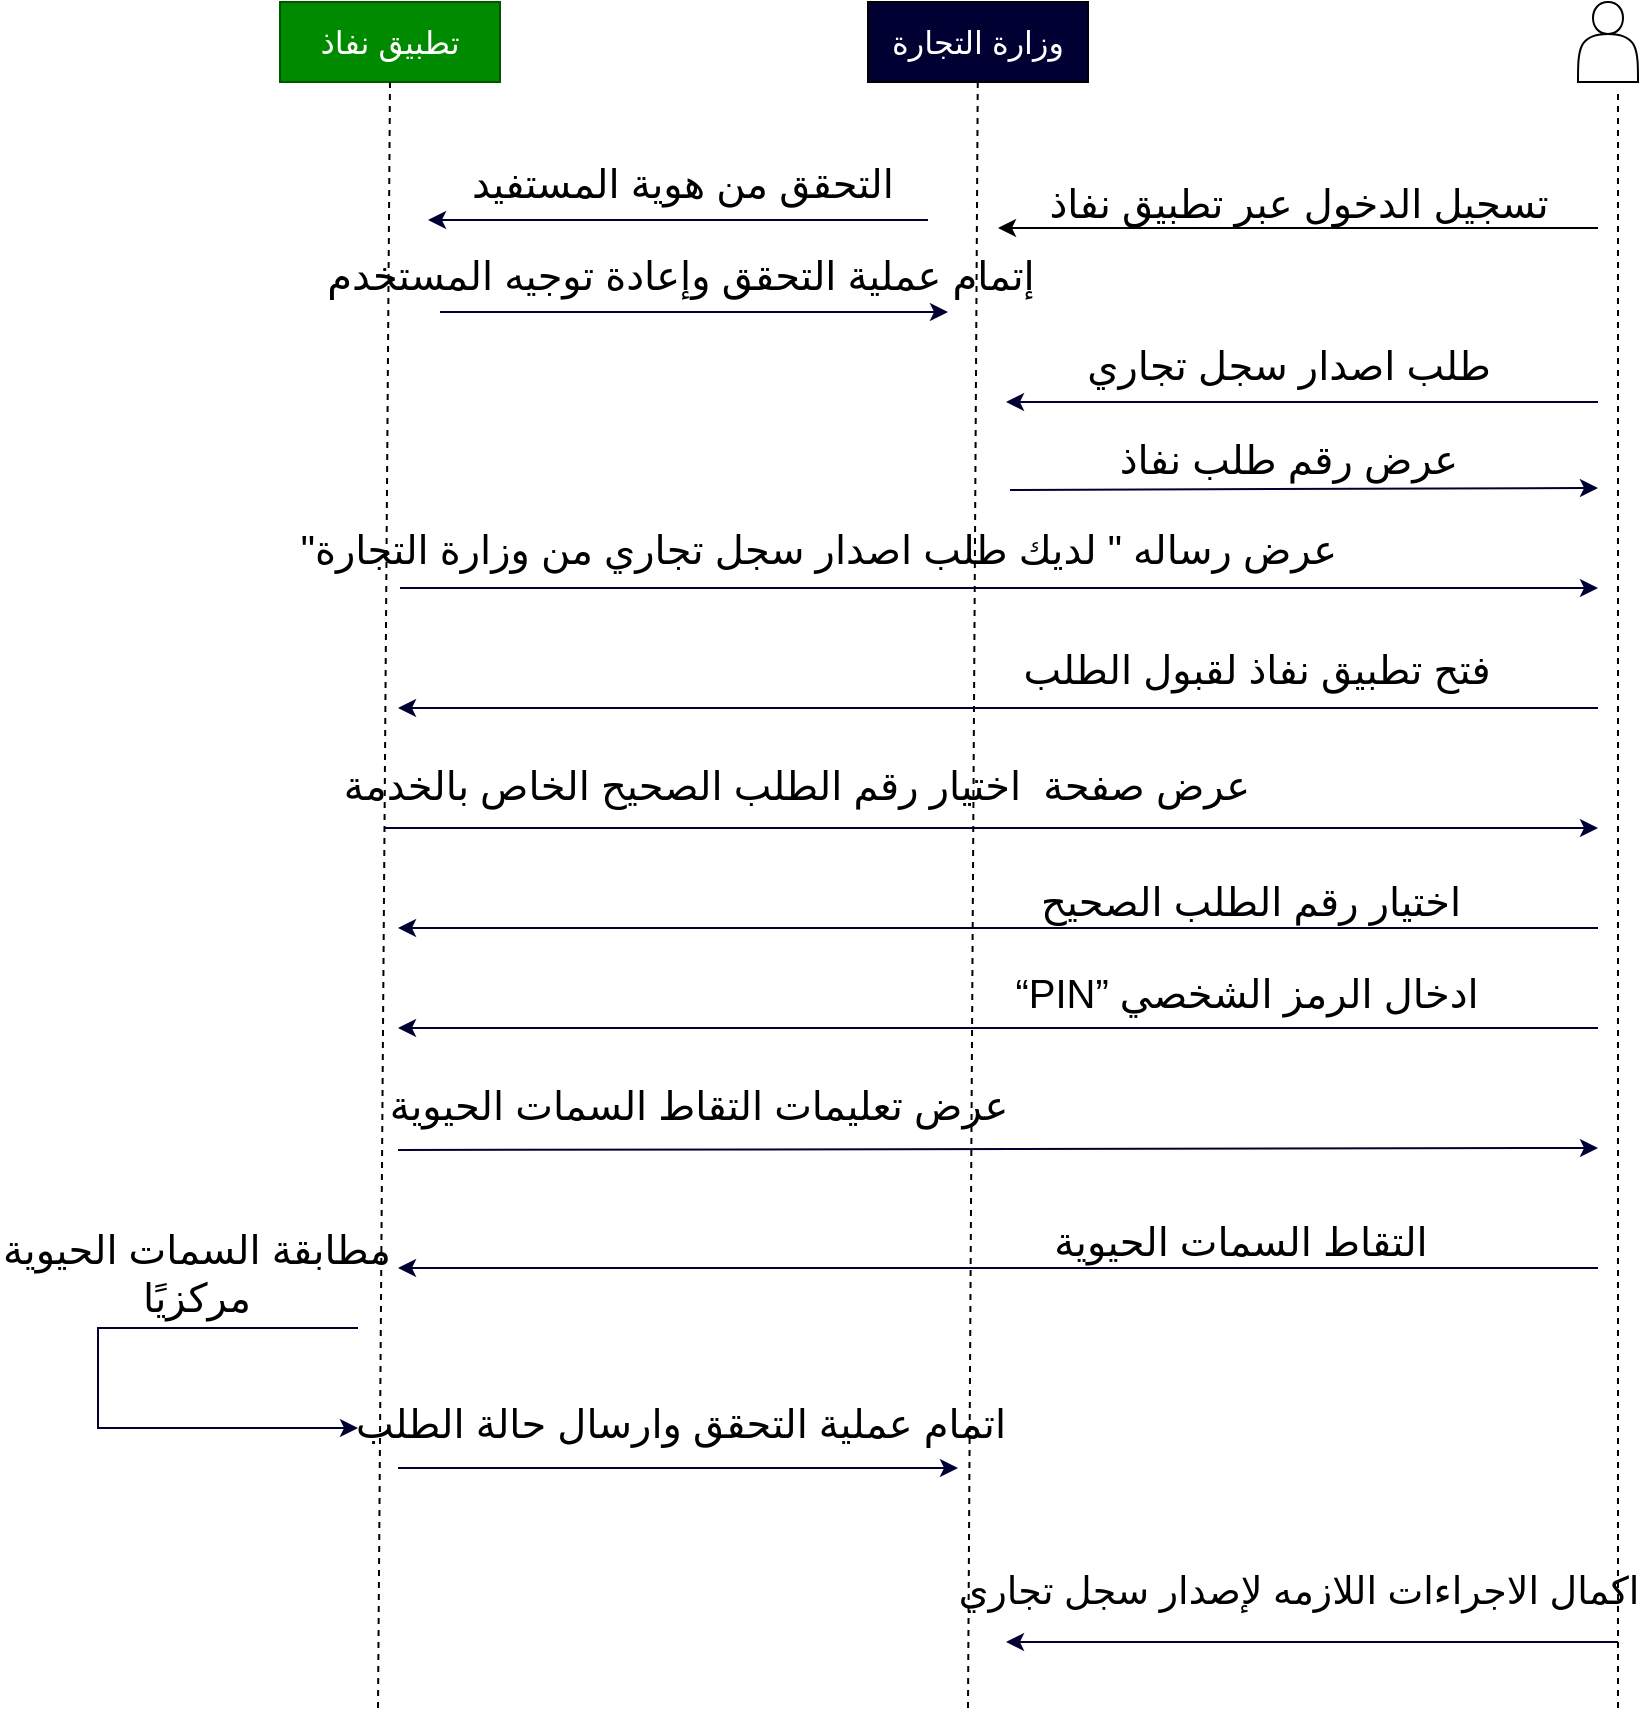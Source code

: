 <mxfile version="20.5.3" type="github">
  <diagram id="zakXt2mR-U0YP79S-Iq2" name="Page-1">
    <mxGraphModel dx="1240" dy="689" grid="1" gridSize="10" guides="1" tooltips="1" connect="1" arrows="1" fold="1" page="1" pageScale="1" pageWidth="3300" pageHeight="4681" math="0" shadow="0">
      <root>
        <mxCell id="0" />
        <mxCell id="1" parent="0" />
        <mxCell id="eNSrUANOF6Io8pQ0f3hf-1" value="تطبيق نفاذ" style="rounded=0;whiteSpace=wrap;html=1;strokeColor=#005700;fillColor=#008a00;fontColor=#ffffff;fontSize=16;" parent="1" vertex="1">
          <mxGeometry x="131" y="267" width="110" height="40" as="geometry" />
        </mxCell>
        <mxCell id="eNSrUANOF6Io8pQ0f3hf-10" value="" style="endArrow=classic;html=1;rounded=0;fontSize=10;fillColor=#0050ef;strokeColor=#000033;" parent="1" edge="1">
          <mxGeometry width="50" height="50" relative="1" as="geometry">
            <mxPoint x="790" y="467" as="sourcePoint" />
            <mxPoint x="494" y="467" as="targetPoint" />
          </mxGeometry>
        </mxCell>
        <mxCell id="eNSrUANOF6Io8pQ0f3hf-13" value="&lt;font style=&quot;font-size: 20px;&quot;&gt;طلب اصدار سجل تجاري&lt;/font&gt;" style="text;html=1;align=center;verticalAlign=middle;resizable=0;points=[];autosize=1;strokeColor=none;fillColor=none;fontSize=20;" parent="1" vertex="1">
          <mxGeometry x="545" y="430" width="180" height="36" as="geometry" />
        </mxCell>
        <mxCell id="eNSrUANOF6Io8pQ0f3hf-16" value="" style="endArrow=classic;html=1;rounded=0;fontSize=10;strokeColor=#000033;" parent="1" edge="1">
          <mxGeometry width="50" height="50" relative="1" as="geometry">
            <mxPoint x="496" y="511" as="sourcePoint" />
            <mxPoint x="790" y="510" as="targetPoint" />
          </mxGeometry>
        </mxCell>
        <mxCell id="eNSrUANOF6Io8pQ0f3hf-17" value="&lt;font style=&quot;font-size: 20px;&quot;&gt;عرض رقم طلب نفاذ&lt;/font&gt;" style="text;html=1;align=center;verticalAlign=middle;resizable=0;points=[];autosize=1;strokeColor=none;fillColor=none;fontSize=20;" parent="1" vertex="1">
          <mxGeometry x="560" y="477" width="150" height="36" as="geometry" />
        </mxCell>
        <mxCell id="xGgf0CI4h1DL1v2N1gYJ-4" value="&lt;font style=&quot;font-size: 20px;&quot;&gt;&quot;عرض رساله &quot; لديك طلب اصدار سجل تجاري من وزارة التجارة&lt;br style=&quot;font-size: 20px;&quot;&gt;&lt;/font&gt;" style="text;html=1;align=center;verticalAlign=middle;resizable=0;points=[];autosize=1;strokeColor=none;fillColor=none;fontSize=20;" parent="1" vertex="1">
          <mxGeometry x="180" y="522" width="440" height="36" as="geometry" />
        </mxCell>
        <mxCell id="xGgf0CI4h1DL1v2N1gYJ-5" value="" style="endArrow=classic;html=1;rounded=0;strokeColor=#000033;" parent="1" edge="1">
          <mxGeometry width="50" height="50" relative="1" as="geometry">
            <mxPoint x="790" y="620" as="sourcePoint" />
            <mxPoint x="190" y="620" as="targetPoint" />
          </mxGeometry>
        </mxCell>
        <mxCell id="xGgf0CI4h1DL1v2N1gYJ-6" value="فتح تطبيق نفاذ لقبول الطلب" style="text;html=1;align=center;verticalAlign=middle;resizable=0;points=[];autosize=1;strokeColor=none;fillColor=none;fontSize=20;" parent="1" vertex="1">
          <mxGeometry x="523" y="582" width="192" height="36" as="geometry" />
        </mxCell>
        <mxCell id="xGgf0CI4h1DL1v2N1gYJ-7" value="" style="endArrow=classic;html=1;rounded=0;strokeColor=#000033;" parent="1" edge="1">
          <mxGeometry width="50" height="50" relative="1" as="geometry">
            <mxPoint x="183" y="680" as="sourcePoint" />
            <mxPoint x="790" y="680" as="targetPoint" />
          </mxGeometry>
        </mxCell>
        <mxCell id="xGgf0CI4h1DL1v2N1gYJ-8" value="عرض صفحة&amp;nbsp; اختيار رقم الطلب الصحيح الخاص بالخدمة" style="text;html=1;align=center;verticalAlign=middle;resizable=0;points=[];autosize=1;strokeColor=none;fillColor=none;fontSize=20;" parent="1" vertex="1">
          <mxGeometry x="195" y="640" width="387" height="36" as="geometry" />
        </mxCell>
        <mxCell id="xGgf0CI4h1DL1v2N1gYJ-9" value="" style="endArrow=classic;html=1;rounded=0;strokeColor=#000033;" parent="1" edge="1">
          <mxGeometry width="50" height="50" relative="1" as="geometry">
            <mxPoint x="790" y="730" as="sourcePoint" />
            <mxPoint x="190" y="730" as="targetPoint" />
          </mxGeometry>
        </mxCell>
        <mxCell id="xGgf0CI4h1DL1v2N1gYJ-10" value="اختيار رقم الطلب الصحيح" style="text;html=1;align=center;verticalAlign=middle;resizable=0;points=[];autosize=1;strokeColor=none;fillColor=none;fontSize=20;" parent="1" vertex="1">
          <mxGeometry x="523" y="698" width="185" height="36" as="geometry" />
        </mxCell>
        <mxCell id="xGgf0CI4h1DL1v2N1gYJ-12" value="&lt;font style=&quot;font-size: 20px;&quot;&gt;عرض تعليمات التقاط السمات الحيوية&lt;/font&gt;" style="text;html=1;align=center;verticalAlign=middle;resizable=0;points=[];autosize=1;strokeColor=none;fillColor=none;fontSize=20;" parent="1" vertex="1">
          <mxGeometry x="212" y="800" width="256" height="36" as="geometry" />
        </mxCell>
        <mxCell id="xGgf0CI4h1DL1v2N1gYJ-14" value="" style="endArrow=classic;html=1;rounded=0;strokeColor=#000033;" parent="1" edge="1">
          <mxGeometry width="50" height="50" relative="1" as="geometry">
            <mxPoint x="790" y="900" as="sourcePoint" />
            <mxPoint x="190" y="900" as="targetPoint" />
          </mxGeometry>
        </mxCell>
        <mxCell id="xGgf0CI4h1DL1v2N1gYJ-15" value="التقاط السمات الحيوية" style="text;html=1;align=center;verticalAlign=middle;resizable=0;points=[];autosize=1;strokeColor=none;fillColor=none;fontSize=20;" parent="1" vertex="1">
          <mxGeometry x="534" y="868" width="154" height="36" as="geometry" />
        </mxCell>
        <mxCell id="xGgf0CI4h1DL1v2N1gYJ-20" value="" style="endArrow=classic;html=1;rounded=0;fontSize=10;strokeColor=#000033;" parent="1" edge="1">
          <mxGeometry width="50" height="50" relative="1" as="geometry">
            <mxPoint x="170" y="930" as="sourcePoint" />
            <mxPoint x="170" y="980" as="targetPoint" />
            <Array as="points">
              <mxPoint x="170" y="930" />
              <mxPoint x="40" y="930" />
              <mxPoint x="40" y="980" />
            </Array>
          </mxGeometry>
        </mxCell>
        <mxCell id="xGgf0CI4h1DL1v2N1gYJ-21" value="مطابقة السمات الحيوية&lt;br style=&quot;font-size: 20px;&quot;&gt;مركزيًا" style="text;html=1;align=center;verticalAlign=middle;resizable=0;points=[];autosize=1;strokeColor=none;fillColor=none;fontSize=20;" parent="1" vertex="1">
          <mxGeometry x="8" y="872" width="161" height="60" as="geometry" />
        </mxCell>
        <mxCell id="xGgf0CI4h1DL1v2N1gYJ-24" value="" style="endArrow=classic;html=1;rounded=0;strokeColor=#000033;" parent="1" edge="1">
          <mxGeometry width="50" height="50" relative="1" as="geometry">
            <mxPoint x="190" y="1000" as="sourcePoint" />
            <mxPoint x="470" y="1000" as="targetPoint" />
          </mxGeometry>
        </mxCell>
        <mxCell id="xGgf0CI4h1DL1v2N1gYJ-25" value="اتمام عملية التحقق وارسال حالة الطلب" style="text;html=1;align=center;verticalAlign=middle;resizable=0;points=[];autosize=1;strokeColor=none;fillColor=none;fontSize=20;" parent="1" vertex="1">
          <mxGeometry x="199" y="959" width="263" height="36" as="geometry" />
        </mxCell>
        <mxCell id="xGgf0CI4h1DL1v2N1gYJ-27" value="اكمال الاجراءات اللازمه لإصدار سجل تجاري" style="text;html=1;align=center;verticalAlign=middle;resizable=0;points=[];autosize=1;strokeColor=none;fillColor=none;fontSize=19;" parent="1" vertex="1">
          <mxGeometry x="490" y="1044" width="300" height="35" as="geometry" />
        </mxCell>
        <mxCell id="NImPXQZJimW4r6h6MOMr-3" value="&lt;font style=&quot;font-size: 16px;&quot;&gt;وزارة التجارة&lt;/font&gt;" style="rounded=0;whiteSpace=wrap;html=1;strokeColor=#000000;fillColor=#000033;fontColor=#ffffff;" parent="1" vertex="1">
          <mxGeometry x="425" y="267" width="110" height="40" as="geometry" />
        </mxCell>
        <mxCell id="xGgf0CI4h1DL1v2N1gYJ-33" value="" style="endArrow=none;dashed=1;html=1;rounded=0;" parent="1" target="NImPXQZJimW4r6h6MOMr-3" edge="1">
          <mxGeometry width="50" height="50" relative="1" as="geometry">
            <mxPoint x="475" y="1120" as="sourcePoint" />
            <mxPoint x="480" y="380" as="targetPoint" />
            <Array as="points" />
          </mxGeometry>
        </mxCell>
        <mxCell id="xGgf0CI4h1DL1v2N1gYJ-36" value="" style="endArrow=classic;html=1;rounded=0;strokeColor=#000033;" parent="1" edge="1">
          <mxGeometry width="50" height="50" relative="1" as="geometry">
            <mxPoint x="790" y="780" as="sourcePoint" />
            <mxPoint x="190" y="780" as="targetPoint" />
          </mxGeometry>
        </mxCell>
        <mxCell id="xGgf0CI4h1DL1v2N1gYJ-41" value="&lt;font style=&quot;font-size: 20px;&quot;&gt;“PIN” ادخال الرمز الشخصي&lt;/font&gt;" style="text;html=1;align=center;verticalAlign=middle;resizable=0;points=[];autosize=1;strokeColor=none;fillColor=none;fontSize=20;" parent="1" vertex="1">
          <mxGeometry x="508" y="744" width="211" height="36" as="geometry" />
        </mxCell>
        <mxCell id="NImPXQZJimW4r6h6MOMr-1" value="" style="shape=actor;whiteSpace=wrap;html=1;strokeColor=default;verticalAlign=middle;fontStyle=0" parent="1" vertex="1">
          <mxGeometry x="780" y="267" width="30" height="40" as="geometry" />
        </mxCell>
        <mxCell id="n3JpCRL7r8352i-QcBVY-1" value="" style="endArrow=none;dashed=1;html=1;rounded=0;" parent="1" edge="1">
          <mxGeometry width="50" height="50" relative="1" as="geometry">
            <mxPoint x="800" y="1120" as="sourcePoint" />
            <mxPoint x="800" y="310" as="targetPoint" />
          </mxGeometry>
        </mxCell>
        <mxCell id="mGfSj0SXroHUIqfUnFye-7" value="" style="endArrow=classic;html=1;rounded=0;strokeColor=#000033;" edge="1" parent="1">
          <mxGeometry width="50" height="50" relative="1" as="geometry">
            <mxPoint x="191" y="560" as="sourcePoint" />
            <mxPoint x="790" y="560" as="targetPoint" />
          </mxGeometry>
        </mxCell>
        <mxCell id="mGfSj0SXroHUIqfUnFye-8" value="" style="endArrow=none;dashed=1;html=1;rounded=0;entryX=0.5;entryY=1;entryDx=0;entryDy=0;" edge="1" parent="1" target="eNSrUANOF6Io8pQ0f3hf-1">
          <mxGeometry width="50" height="50" relative="1" as="geometry">
            <mxPoint x="180" y="1120" as="sourcePoint" />
            <mxPoint x="184.29" y="380" as="targetPoint" />
            <Array as="points" />
          </mxGeometry>
        </mxCell>
        <mxCell id="mGfSj0SXroHUIqfUnFye-11" value="" style="endArrow=classic;html=1;rounded=0;strokeColor=#000033;exitX=0.01;exitY=1.033;exitDx=0;exitDy=0;exitPerimeter=0;" edge="1" parent="1">
          <mxGeometry width="50" height="50" relative="1" as="geometry">
            <mxPoint x="190" y="840.99" as="sourcePoint" />
            <mxPoint x="790" y="840" as="targetPoint" />
          </mxGeometry>
        </mxCell>
        <mxCell id="mGfSj0SXroHUIqfUnFye-25" value="&lt;font style=&quot;font-size: 20px;&quot;&gt;تسجيل الدخول عبر تطبيق نفاذ&lt;/font&gt;" style="text;html=1;align=center;verticalAlign=middle;resizable=0;points=[];autosize=1;strokeColor=none;fillColor=none;fontSize=20;" vertex="1" parent="1">
          <mxGeometry x="535" y="349" width="210" height="36" as="geometry" />
        </mxCell>
        <mxCell id="mGfSj0SXroHUIqfUnFye-26" value="&lt;font style=&quot;font-size: 20px;&quot;&gt;التحقق من هوية المستفيد&lt;/font&gt;" style="text;html=1;align=center;verticalAlign=middle;resizable=0;points=[];autosize=1;strokeColor=none;fillColor=none;fontSize=20;" vertex="1" parent="1">
          <mxGeometry x="246" y="339" width="172" height="36" as="geometry" />
        </mxCell>
        <mxCell id="mGfSj0SXroHUIqfUnFye-27" value="" style="endArrow=classic;html=1;rounded=0;fontSize=10;fillColor=#0050ef;strokeColor=#000033;" edge="1" parent="1">
          <mxGeometry width="50" height="50" relative="1" as="geometry">
            <mxPoint x="455" y="376" as="sourcePoint" />
            <mxPoint x="205" y="376" as="targetPoint" />
          </mxGeometry>
        </mxCell>
        <mxCell id="mGfSj0SXroHUIqfUnFye-28" value="" style="endArrow=classic;html=1;rounded=0;fontSize=10;fillColor=#0050ef;strokeColor=#000033;" edge="1" parent="1">
          <mxGeometry width="50" height="50" relative="1" as="geometry">
            <mxPoint x="211" y="422" as="sourcePoint" />
            <mxPoint x="465" y="422" as="targetPoint" />
          </mxGeometry>
        </mxCell>
        <mxCell id="mGfSj0SXroHUIqfUnFye-29" value="&lt;font style=&quot;font-size: 20px;&quot;&gt;إتمام عملية التحقق وإعادة توجيه المستخدم&lt;/font&gt;" style="text;html=1;align=center;verticalAlign=middle;resizable=0;points=[];autosize=1;strokeColor=none;fillColor=none;fontSize=20;" vertex="1" parent="1">
          <mxGeometry x="189.5" y="385" width="282" height="36" as="geometry" />
        </mxCell>
        <mxCell id="mGfSj0SXroHUIqfUnFye-33" value="" style="endArrow=classic;html=1;rounded=0;fontSize=10;fillColor=#0050ef;strokeColor=#000033;" edge="1" parent="1">
          <mxGeometry width="50" height="50" relative="1" as="geometry">
            <mxPoint x="800" y="1087" as="sourcePoint" />
            <mxPoint x="494" y="1087" as="targetPoint" />
          </mxGeometry>
        </mxCell>
        <mxCell id="mGfSj0SXroHUIqfUnFye-42" value="" style="endArrow=classic;html=1;rounded=0;fontSize=19;" edge="1" parent="1">
          <mxGeometry width="50" height="50" relative="1" as="geometry">
            <mxPoint x="790" y="380" as="sourcePoint" />
            <mxPoint x="490" y="380" as="targetPoint" />
          </mxGeometry>
        </mxCell>
      </root>
    </mxGraphModel>
  </diagram>
</mxfile>
